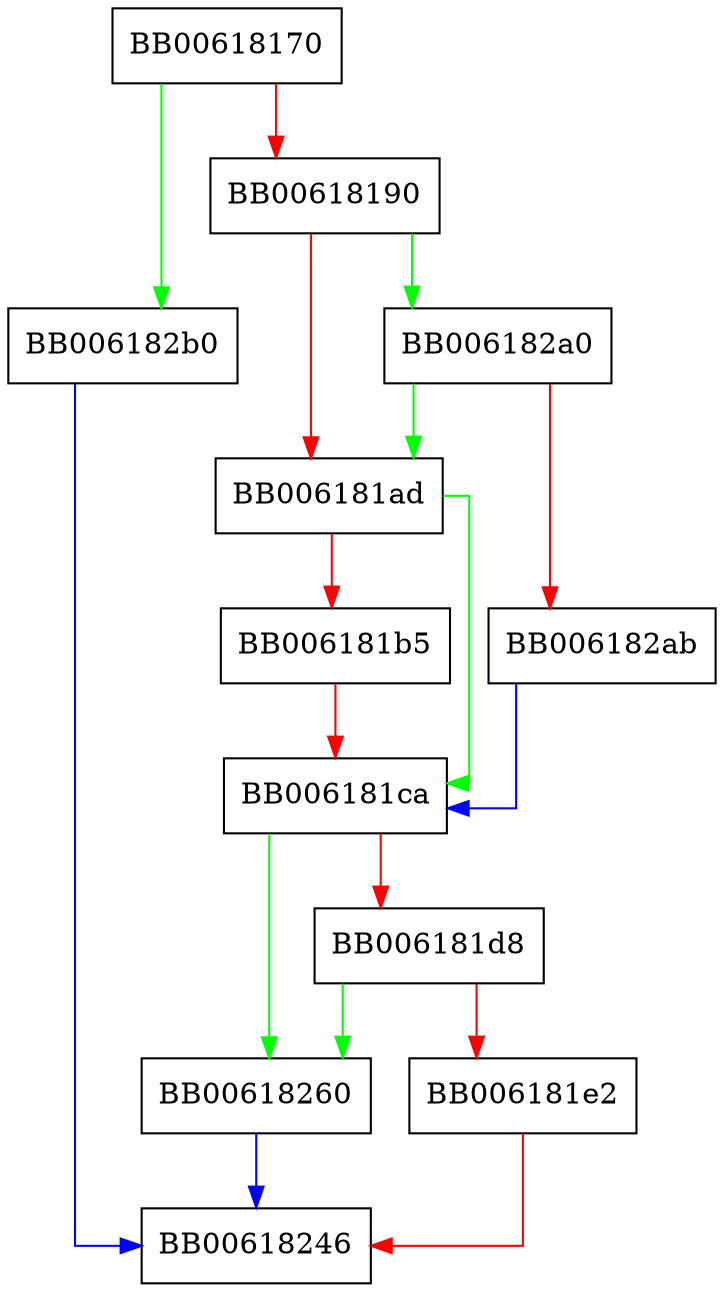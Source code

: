 digraph PEM_write_bio_PrivateKey_traditional {
  node [shape="box"];
  graph [splines=ortho];
  BB00618170 -> BB006182b0 [color="green"];
  BB00618170 -> BB00618190 [color="red"];
  BB00618190 -> BB006182a0 [color="green"];
  BB00618190 -> BB006181ad [color="red"];
  BB006181ad -> BB006181ca [color="green"];
  BB006181ad -> BB006181b5 [color="red"];
  BB006181b5 -> BB006181ca [color="red"];
  BB006181ca -> BB00618260 [color="green"];
  BB006181ca -> BB006181d8 [color="red"];
  BB006181d8 -> BB00618260 [color="green"];
  BB006181d8 -> BB006181e2 [color="red"];
  BB006181e2 -> BB00618246 [color="red"];
  BB00618260 -> BB00618246 [color="blue"];
  BB006182a0 -> BB006181ad [color="green"];
  BB006182a0 -> BB006182ab [color="red"];
  BB006182ab -> BB006181ca [color="blue"];
  BB006182b0 -> BB00618246 [color="blue"];
}